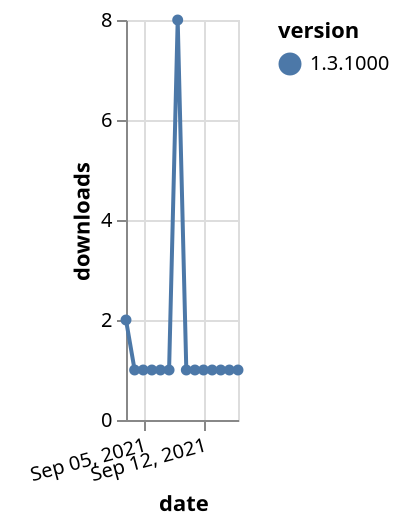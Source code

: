 {"$schema": "https://vega.github.io/schema/vega-lite/v5.json", "description": "A simple bar chart with embedded data.", "data": {"values": [{"date": "2021-09-03", "total": 506, "delta": 2, "version": "1.3.1000"}, {"date": "2021-09-04", "total": 507, "delta": 1, "version": "1.3.1000"}, {"date": "2021-09-05", "total": 508, "delta": 1, "version": "1.3.1000"}, {"date": "2021-09-06", "total": 509, "delta": 1, "version": "1.3.1000"}, {"date": "2021-09-07", "total": 510, "delta": 1, "version": "1.3.1000"}, {"date": "2021-09-08", "total": 511, "delta": 1, "version": "1.3.1000"}, {"date": "2021-09-09", "total": 519, "delta": 8, "version": "1.3.1000"}, {"date": "2021-09-10", "total": 520, "delta": 1, "version": "1.3.1000"}, {"date": "2021-09-11", "total": 521, "delta": 1, "version": "1.3.1000"}, {"date": "2021-09-12", "total": 522, "delta": 1, "version": "1.3.1000"}, {"date": "2021-09-13", "total": 523, "delta": 1, "version": "1.3.1000"}, {"date": "2021-09-14", "total": 524, "delta": 1, "version": "1.3.1000"}, {"date": "2021-09-15", "total": 525, "delta": 1, "version": "1.3.1000"}, {"date": "2021-09-16", "total": 526, "delta": 1, "version": "1.3.1000"}]}, "width": "container", "mark": {"type": "line", "point": {"filled": true}}, "encoding": {"x": {"field": "date", "type": "temporal", "timeUnit": "yearmonthdate", "title": "date", "axis": {"labelAngle": -15}}, "y": {"field": "delta", "type": "quantitative", "title": "downloads"}, "color": {"field": "version", "type": "nominal"}, "tooltip": {"field": "delta"}}}